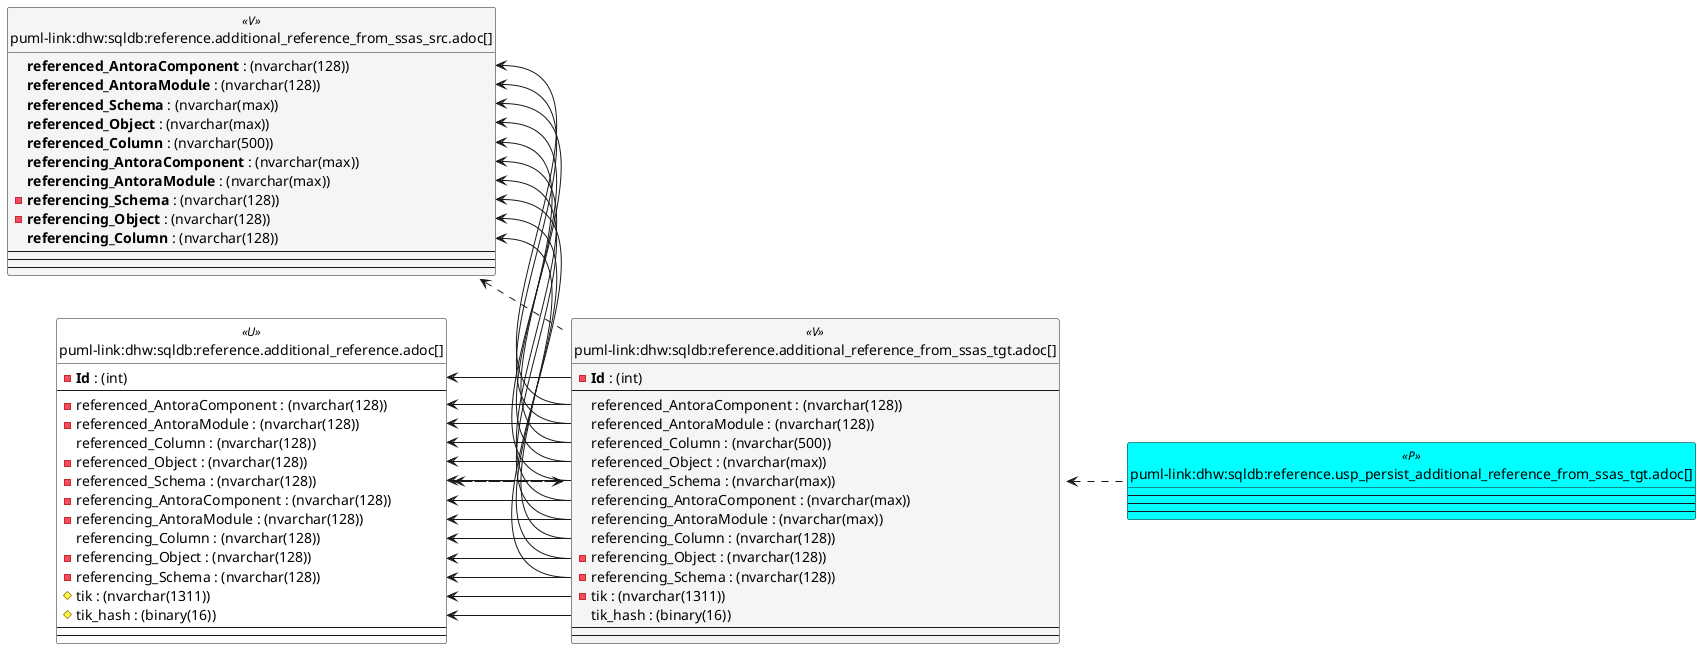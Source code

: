 @startuml
left to right direction
'top to bottom direction
hide circle
'avoide "." issues:
set namespaceSeparator none


skinparam class {
  BackgroundColor White
  BackgroundColor<<FN>> Yellow
  BackgroundColor<<FS>> Yellow
  BackgroundColor<<FT>> LightGray
  BackgroundColor<<IF>> Yellow
  BackgroundColor<<IS>> Yellow
  BackgroundColor<<P>> Aqua
  BackgroundColor<<PC>> Aqua
  BackgroundColor<<SN>> Yellow
  BackgroundColor<<SO>> SlateBlue
  BackgroundColor<<TF>> LightGray
  BackgroundColor<<TR>> Tomato
  BackgroundColor<<U>> White
  BackgroundColor<<V>> WhiteSmoke
  BackgroundColor<<X>> Aqua
  BackgroundColor<<external>> AliceBlue
}


entity "puml-link:dhw:sqldb:reference.additional_reference.adoc[]" as reference.additional_Reference << U >> {
  - **Id** : (int)
  --
  - referenced_AntoraComponent : (nvarchar(128))
  - referenced_AntoraModule : (nvarchar(128))
  referenced_Column : (nvarchar(128))
  - referenced_Object : (nvarchar(128))
  - referenced_Schema : (nvarchar(128))
  - referencing_AntoraComponent : (nvarchar(128))
  - referencing_AntoraModule : (nvarchar(128))
  referencing_Column : (nvarchar(128))
  - referencing_Object : (nvarchar(128))
  - referencing_Schema : (nvarchar(128))
  # tik : (nvarchar(1311))
  # tik_hash : (binary(16))
  --
  --
}

entity "puml-link:dhw:sqldb:reference.additional_reference_from_ssas_src.adoc[]" as reference.additional_Reference_from_ssas_src << V >> {
  **referenced_AntoraComponent** : (nvarchar(128))
  **referenced_AntoraModule** : (nvarchar(128))
  **referenced_Schema** : (nvarchar(max))
  **referenced_Object** : (nvarchar(max))
  **referenced_Column** : (nvarchar(500))
  **referencing_AntoraComponent** : (nvarchar(max))
  **referencing_AntoraModule** : (nvarchar(max))
  - **referencing_Schema** : (nvarchar(128))
  - **referencing_Object** : (nvarchar(128))
  **referencing_Column** : (nvarchar(128))
  --
  --
  --
}

entity "puml-link:dhw:sqldb:reference.additional_reference_from_ssas_tgt.adoc[]" as reference.additional_Reference_from_ssas_tgt << V >> {
  - **Id** : (int)
  --
  referenced_AntoraComponent : (nvarchar(128))
  referenced_AntoraModule : (nvarchar(128))
  referenced_Column : (nvarchar(500))
  referenced_Object : (nvarchar(max))
  referenced_Schema : (nvarchar(max))
  referencing_AntoraComponent : (nvarchar(max))
  referencing_AntoraModule : (nvarchar(max))
  referencing_Column : (nvarchar(128))
  - referencing_Object : (nvarchar(128))
  - referencing_Schema : (nvarchar(128))
  - tik : (nvarchar(1311))
  tik_hash : (binary(16))
  --
  --
}

entity "puml-link:dhw:sqldb:reference.usp_persist_additional_reference_from_ssas_tgt.adoc[]" as reference.usp_PERSIST_additional_Reference_from_ssas_tgt << P >> {
  --
  --
  --
}

reference.additional_Reference <.. reference.additional_Reference_from_ssas_tgt
reference.additional_Reference_from_ssas_src <.. reference.additional_Reference_from_ssas_tgt
reference.additional_Reference_from_ssas_tgt <.. reference.additional_Reference
reference.additional_Reference_from_ssas_tgt <.. reference.usp_PERSIST_additional_Reference_from_ssas_tgt
"reference.additional_Reference::Id" <-- "reference.additional_Reference_from_ssas_tgt::Id"
"reference.additional_Reference::referenced_AntoraComponent" <-- "reference.additional_Reference_from_ssas_tgt::referenced_AntoraComponent"
"reference.additional_Reference::referenced_AntoraModule" <-- "reference.additional_Reference_from_ssas_tgt::referenced_AntoraModule"
"reference.additional_Reference::referenced_Column" <-- "reference.additional_Reference_from_ssas_tgt::referenced_Column"
"reference.additional_Reference::referenced_Object" <-- "reference.additional_Reference_from_ssas_tgt::referenced_Object"
"reference.additional_Reference::referenced_Schema" <-- "reference.additional_Reference_from_ssas_tgt::referenced_Schema"
"reference.additional_Reference::referencing_AntoraComponent" <-- "reference.additional_Reference_from_ssas_tgt::referencing_AntoraComponent"
"reference.additional_Reference::referencing_AntoraModule" <-- "reference.additional_Reference_from_ssas_tgt::referencing_AntoraModule"
"reference.additional_Reference::referencing_Column" <-- "reference.additional_Reference_from_ssas_tgt::referencing_Column"
"reference.additional_Reference::referencing_Object" <-- "reference.additional_Reference_from_ssas_tgt::referencing_Object"
"reference.additional_Reference::referencing_Schema" <-- "reference.additional_Reference_from_ssas_tgt::referencing_Schema"
"reference.additional_Reference::tik" <-- "reference.additional_Reference_from_ssas_tgt::tik"
"reference.additional_Reference::tik_hash" <-- "reference.additional_Reference_from_ssas_tgt::tik_hash"
"reference.additional_Reference_from_ssas_src::referenced_AntoraComponent" <-- "reference.additional_Reference_from_ssas_tgt::referenced_AntoraComponent"
"reference.additional_Reference_from_ssas_src::referenced_AntoraModule" <-- "reference.additional_Reference_from_ssas_tgt::referenced_AntoraModule"
"reference.additional_Reference_from_ssas_src::referenced_Column" <-- "reference.additional_Reference_from_ssas_tgt::referenced_Column"
"reference.additional_Reference_from_ssas_src::referenced_Object" <-- "reference.additional_Reference_from_ssas_tgt::referenced_Object"
"reference.additional_Reference_from_ssas_src::referenced_Schema" <-- "reference.additional_Reference_from_ssas_tgt::referenced_Schema"
"reference.additional_Reference_from_ssas_src::referencing_AntoraComponent" <-- "reference.additional_Reference_from_ssas_tgt::referencing_AntoraComponent"
"reference.additional_Reference_from_ssas_src::referencing_AntoraModule" <-- "reference.additional_Reference_from_ssas_tgt::referencing_AntoraModule"
"reference.additional_Reference_from_ssas_src::referencing_Column" <-- "reference.additional_Reference_from_ssas_tgt::referencing_Column"
"reference.additional_Reference_from_ssas_src::referencing_Object" <-- "reference.additional_Reference_from_ssas_tgt::referencing_Object"
"reference.additional_Reference_from_ssas_src::referencing_Schema" <-- "reference.additional_Reference_from_ssas_tgt::referencing_Schema"
@enduml

